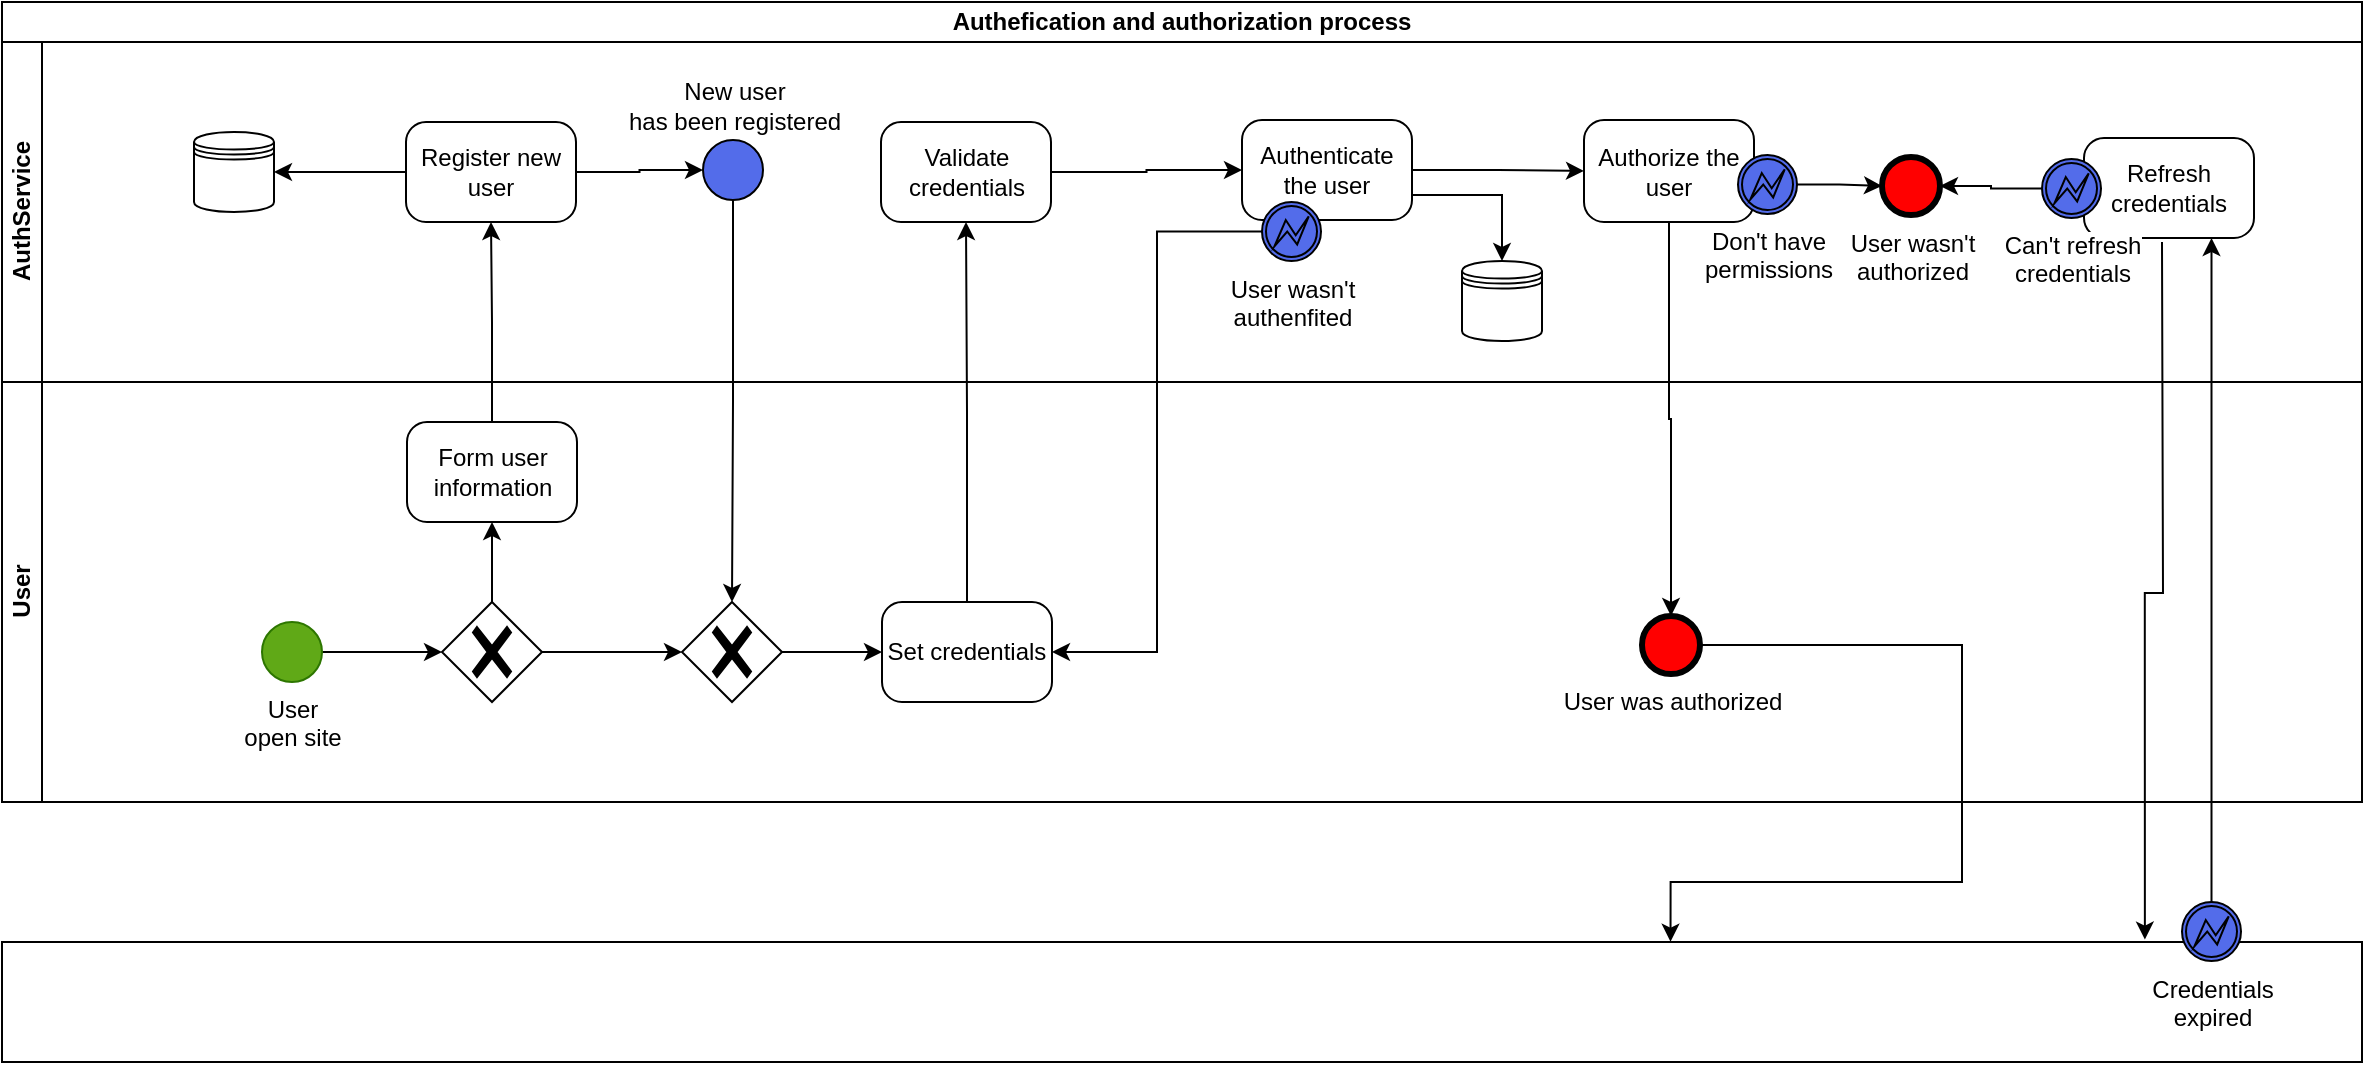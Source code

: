 <mxfile version="21.3.2" type="github">
  <diagram name="Page-1" id="TBonSNZiZIiBdV-WVj1p">
    <mxGraphModel dx="1400" dy="732" grid="1" gridSize="10" guides="1" tooltips="1" connect="1" arrows="1" fold="1" page="1" pageScale="1" pageWidth="850" pageHeight="1100" math="0" shadow="0">
      <root>
        <mxCell id="0" />
        <mxCell id="1" parent="0" />
        <mxCell id="3vJ2UcszjquGtxQblnKa-1" value="Authefication and authorization process" style="swimlane;html=1;childLayout=stackLayout;resizeParent=1;resizeParentMax=0;horizontal=1;startSize=20;horizontalStack=0;whiteSpace=wrap;" vertex="1" parent="1">
          <mxGeometry x="80" y="100" width="1180" height="400" as="geometry" />
        </mxCell>
        <mxCell id="3vJ2UcszjquGtxQblnKa-2" value="AuthService" style="swimlane;html=1;startSize=20;horizontal=0;" vertex="1" parent="3vJ2UcszjquGtxQblnKa-1">
          <mxGeometry y="20" width="1180" height="170" as="geometry" />
        </mxCell>
        <mxCell id="3vJ2UcszjquGtxQblnKa-47" style="edgeStyle=orthogonalEdgeStyle;rounded=0;orthogonalLoop=1;jettySize=auto;html=1;entryX=0;entryY=0.5;entryDx=0;entryDy=0;entryPerimeter=0;" edge="1" parent="3vJ2UcszjquGtxQblnKa-2" source="3vJ2UcszjquGtxQblnKa-16" target="3vJ2UcszjquGtxQblnKa-17">
          <mxGeometry relative="1" as="geometry" />
        </mxCell>
        <mxCell id="3vJ2UcszjquGtxQblnKa-66" style="edgeStyle=orthogonalEdgeStyle;rounded=0;orthogonalLoop=1;jettySize=auto;html=1;entryX=1;entryY=0.5;entryDx=0;entryDy=0;" edge="1" parent="3vJ2UcszjquGtxQblnKa-2" source="3vJ2UcszjquGtxQblnKa-16" target="3vJ2UcszjquGtxQblnKa-65">
          <mxGeometry relative="1" as="geometry" />
        </mxCell>
        <mxCell id="3vJ2UcszjquGtxQblnKa-16" value="Register new user" style="points=[[0.25,0,0],[0.5,0,0],[0.75,0,0],[1,0.25,0],[1,0.5,0],[1,0.75,0],[0.75,1,0],[0.5,1,0],[0.25,1,0],[0,0.75,0],[0,0.5,0],[0,0.25,0]];shape=mxgraph.bpmn.task;whiteSpace=wrap;rectStyle=rounded;size=10;html=1;container=1;expand=0;collapsible=0;taskMarker=abstract;" vertex="1" parent="3vJ2UcszjquGtxQblnKa-2">
          <mxGeometry x="202" y="40" width="85" height="50" as="geometry" />
        </mxCell>
        <mxCell id="3vJ2UcszjquGtxQblnKa-17" value="New user&lt;br&gt;has been registered" style="points=[[0.145,0.145,0],[0.5,0,0],[0.855,0.145,0],[1,0.5,0],[0.855,0.855,0],[0.5,1,0],[0.145,0.855,0],[0,0.5,0]];shape=mxgraph.bpmn.event;html=1;verticalLabelPosition=top;labelBackgroundColor=#ffffff;verticalAlign=bottom;align=center;perimeter=ellipsePerimeter;outlineConnect=0;aspect=fixed;outline=standard;symbol=general;fillColor=#536cea;labelPosition=center;" vertex="1" parent="3vJ2UcszjquGtxQblnKa-2">
          <mxGeometry x="350.5" y="49" width="30" height="30" as="geometry" />
        </mxCell>
        <mxCell id="3vJ2UcszjquGtxQblnKa-51" style="edgeStyle=orthogonalEdgeStyle;rounded=0;orthogonalLoop=1;jettySize=auto;html=1;" edge="1" parent="3vJ2UcszjquGtxQblnKa-2" source="3vJ2UcszjquGtxQblnKa-19" target="3vJ2UcszjquGtxQblnKa-29">
          <mxGeometry relative="1" as="geometry" />
        </mxCell>
        <mxCell id="3vJ2UcszjquGtxQblnKa-19" value="Validate credentials" style="points=[[0.25,0,0],[0.5,0,0],[0.75,0,0],[1,0.25,0],[1,0.5,0],[1,0.75,0],[0.75,1,0],[0.5,1,0],[0.25,1,0],[0,0.75,0],[0,0.5,0],[0,0.25,0]];shape=mxgraph.bpmn.task;whiteSpace=wrap;rectStyle=rounded;size=10;html=1;container=1;expand=0;collapsible=0;taskMarker=abstract;" vertex="1" parent="3vJ2UcszjquGtxQblnKa-2">
          <mxGeometry x="439.5" y="40" width="85" height="50" as="geometry" />
        </mxCell>
        <mxCell id="3vJ2UcszjquGtxQblnKa-53" style="edgeStyle=orthogonalEdgeStyle;rounded=0;orthogonalLoop=1;jettySize=auto;html=1;entryX=0;entryY=0.5;entryDx=0;entryDy=0;entryPerimeter=0;" edge="1" parent="3vJ2UcszjquGtxQblnKa-2" source="3vJ2UcszjquGtxQblnKa-29" target="3vJ2UcszjquGtxQblnKa-30">
          <mxGeometry relative="1" as="geometry" />
        </mxCell>
        <mxCell id="3vJ2UcszjquGtxQblnKa-69" style="edgeStyle=orthogonalEdgeStyle;rounded=0;orthogonalLoop=1;jettySize=auto;html=1;exitX=1;exitY=0.75;exitDx=0;exitDy=0;exitPerimeter=0;entryX=0.5;entryY=0;entryDx=0;entryDy=0;" edge="1" parent="3vJ2UcszjquGtxQblnKa-2" source="3vJ2UcszjquGtxQblnKa-29" target="3vJ2UcszjquGtxQblnKa-67">
          <mxGeometry relative="1" as="geometry" />
        </mxCell>
        <mxCell id="3vJ2UcszjquGtxQblnKa-29" value="Authenticate the user" style="points=[[0.25,0,0],[0.5,0,0],[0.75,0,0],[1,0.25,0],[1,0.5,0],[1,0.75,0],[0.75,1,0],[0.5,1,0],[0.25,1,0],[0,0.75,0],[0,0.5,0],[0,0.25,0]];shape=mxgraph.bpmn.task;whiteSpace=wrap;rectStyle=rounded;size=10;html=1;container=1;expand=0;collapsible=0;taskMarker=abstract;" vertex="1" parent="3vJ2UcszjquGtxQblnKa-2">
          <mxGeometry x="620" y="39" width="85" height="50" as="geometry" />
        </mxCell>
        <mxCell id="3vJ2UcszjquGtxQblnKa-30" value="Authorize the user" style="points=[[0.25,0,0],[0.5,0,0],[0.75,0,0],[1,0.25,0],[1,0.5,0],[1,0.75,0],[0.75,1,0],[0.5,1,0],[0.25,1,0],[0,0.75,0],[0,0.5,0],[0,0.25,0]];shape=mxgraph.bpmn.task;whiteSpace=wrap;rectStyle=rounded;size=10;html=1;container=1;expand=0;collapsible=0;taskMarker=abstract;" vertex="1" parent="3vJ2UcszjquGtxQblnKa-2">
          <mxGeometry x="791" y="39" width="85" height="51" as="geometry" />
        </mxCell>
        <mxCell id="3vJ2UcszjquGtxQblnKa-35" value="Refresh&lt;br&gt;credentials" style="points=[[0.25,0,0],[0.5,0,0],[0.75,0,0],[1,0.25,0],[1,0.5,0],[1,0.75,0],[0.75,1,0],[0.5,1,0],[0.25,1,0],[0,0.75,0],[0,0.5,0],[0,0.25,0]];shape=mxgraph.bpmn.task;whiteSpace=wrap;rectStyle=rounded;size=10;html=1;container=1;expand=0;collapsible=0;taskMarker=abstract;" vertex="1" parent="3vJ2UcszjquGtxQblnKa-2">
          <mxGeometry x="1041" y="48" width="85" height="50" as="geometry" />
        </mxCell>
        <mxCell id="3vJ2UcszjquGtxQblnKa-36" value="User wasn&#39;t&lt;br&gt;authorized" style="points=[[0.145,0.145,0],[0.5,0,0],[0.855,0.145,0],[1,0.5,0],[0.855,0.855,0],[0.5,1,0],[0.145,0.855,0],[0,0.5,0]];shape=mxgraph.bpmn.event;html=1;verticalLabelPosition=bottom;labelBackgroundColor=#ffffff;verticalAlign=top;align=center;perimeter=ellipsePerimeter;outlineConnect=0;aspect=fixed;outline=end;symbol=terminate2;fillColor=#FF0000;" vertex="1" parent="3vJ2UcszjquGtxQblnKa-2">
          <mxGeometry x="940" y="57.5" width="29" height="29" as="geometry" />
        </mxCell>
        <mxCell id="3vJ2UcszjquGtxQblnKa-37" value="User wasn&#39;t&lt;br&gt;authenfited" style="points=[[0.145,0.145,0],[0.5,0,0],[0.855,0.145,0],[1,0.5,0],[0.855,0.855,0],[0.5,1,0],[0.145,0.855,0],[0,0.5,0]];shape=mxgraph.bpmn.event;html=1;verticalLabelPosition=bottom;labelBackgroundColor=default;verticalAlign=top;align=center;perimeter=ellipsePerimeter;outlineConnect=0;aspect=fixed;outline=boundInt;symbol=error;fillColor=#536cea;" vertex="1" parent="3vJ2UcszjquGtxQblnKa-2">
          <mxGeometry x="630" y="80" width="29.5" height="29.5" as="geometry" />
        </mxCell>
        <mxCell id="3vJ2UcszjquGtxQblnKa-40" value="" style="edgeStyle=orthogonalEdgeStyle;rounded=0;orthogonalLoop=1;jettySize=auto;html=1;" edge="1" parent="3vJ2UcszjquGtxQblnKa-2" source="3vJ2UcszjquGtxQblnKa-38" target="3vJ2UcszjquGtxQblnKa-36">
          <mxGeometry relative="1" as="geometry" />
        </mxCell>
        <mxCell id="3vJ2UcszjquGtxQblnKa-38" value="Don&#39;t have&lt;br&gt;permissions" style="points=[[0.145,0.145,0],[0.5,0,0],[0.855,0.145,0],[1,0.5,0],[0.855,0.855,0],[0.5,1,0],[0.145,0.855,0],[0,0.5,0]];shape=mxgraph.bpmn.event;html=1;verticalLabelPosition=bottom;labelBackgroundColor=#ffffff;verticalAlign=top;align=center;perimeter=ellipsePerimeter;outlineConnect=0;aspect=fixed;outline=boundInt;symbol=error;fillColor=#536cea;" vertex="1" parent="3vJ2UcszjquGtxQblnKa-2">
          <mxGeometry x="868" y="56.5" width="29.5" height="29.5" as="geometry" />
        </mxCell>
        <mxCell id="3vJ2UcszjquGtxQblnKa-64" value="" style="edgeStyle=orthogonalEdgeStyle;rounded=0;orthogonalLoop=1;jettySize=auto;html=1;" edge="1" parent="3vJ2UcszjquGtxQblnKa-2" source="3vJ2UcszjquGtxQblnKa-61" target="3vJ2UcszjquGtxQblnKa-36">
          <mxGeometry relative="1" as="geometry" />
        </mxCell>
        <mxCell id="3vJ2UcszjquGtxQblnKa-61" value="Can&#39;t refresh&lt;br&gt;credentials" style="points=[[0.145,0.145,0],[0.5,0,0],[0.855,0.145,0],[1,0.5,0],[0.855,0.855,0],[0.5,1,0],[0.145,0.855,0],[0,0.5,0]];shape=mxgraph.bpmn.event;html=1;verticalLabelPosition=bottom;labelBackgroundColor=#ffffff;verticalAlign=top;align=center;perimeter=ellipsePerimeter;outlineConnect=0;aspect=fixed;outline=boundInt;symbol=error;fillColor=#536cea;" vertex="1" parent="3vJ2UcszjquGtxQblnKa-2">
          <mxGeometry x="1020" y="58.5" width="29.5" height="29.5" as="geometry" />
        </mxCell>
        <mxCell id="3vJ2UcszjquGtxQblnKa-65" value="" style="shape=datastore;html=1;labelPosition=center;verticalLabelPosition=bottom;align=center;verticalAlign=top;" vertex="1" parent="3vJ2UcszjquGtxQblnKa-2">
          <mxGeometry x="96" y="45" width="40" height="40" as="geometry" />
        </mxCell>
        <mxCell id="3vJ2UcszjquGtxQblnKa-67" value="" style="shape=datastore;html=1;labelPosition=center;verticalLabelPosition=bottom;align=center;verticalAlign=top;" vertex="1" parent="3vJ2UcszjquGtxQblnKa-2">
          <mxGeometry x="730" y="109.5" width="40" height="40" as="geometry" />
        </mxCell>
        <mxCell id="3vJ2UcszjquGtxQblnKa-3" value="User" style="swimlane;html=1;startSize=20;horizontal=0;" vertex="1" parent="3vJ2UcszjquGtxQblnKa-1">
          <mxGeometry y="190" width="1180" height="210" as="geometry" />
        </mxCell>
        <mxCell id="3vJ2UcszjquGtxQblnKa-43" value="" style="edgeStyle=orthogonalEdgeStyle;rounded=0;orthogonalLoop=1;jettySize=auto;html=1;" edge="1" parent="3vJ2UcszjquGtxQblnKa-3" source="3vJ2UcszjquGtxQblnKa-20" target="3vJ2UcszjquGtxQblnKa-21">
          <mxGeometry relative="1" as="geometry" />
        </mxCell>
        <mxCell id="3vJ2UcszjquGtxQblnKa-20" value="&lt;font color=&quot;#000000&quot;&gt;User &lt;br&gt;open site&lt;/font&gt;" style="points=[[0.145,0.145,0],[0.5,0,0],[0.855,0.145,0],[1,0.5,0],[0.855,0.855,0],[0.5,1,0],[0.145,0.855,0],[0,0.5,0]];shape=mxgraph.bpmn.event;html=1;verticalLabelPosition=bottom;labelBackgroundColor=#ffffff;verticalAlign=top;align=center;perimeter=ellipsePerimeter;outlineConnect=0;aspect=fixed;outline=standard;symbol=general;fillColor=#60a917;fontColor=#ffffff;strokeColor=#2D7600;" vertex="1" parent="3vJ2UcszjquGtxQblnKa-3">
          <mxGeometry x="130" y="120" width="30" height="30" as="geometry" />
        </mxCell>
        <mxCell id="3vJ2UcszjquGtxQblnKa-44" style="edgeStyle=orthogonalEdgeStyle;rounded=0;orthogonalLoop=1;jettySize=auto;html=1;entryX=0.5;entryY=1;entryDx=0;entryDy=0;entryPerimeter=0;" edge="1" parent="3vJ2UcszjquGtxQblnKa-3" source="3vJ2UcszjquGtxQblnKa-21" target="3vJ2UcszjquGtxQblnKa-23">
          <mxGeometry relative="1" as="geometry" />
        </mxCell>
        <mxCell id="3vJ2UcszjquGtxQblnKa-45" style="edgeStyle=orthogonalEdgeStyle;rounded=0;orthogonalLoop=1;jettySize=auto;html=1;entryX=0;entryY=0.5;entryDx=0;entryDy=0;entryPerimeter=0;" edge="1" parent="3vJ2UcszjquGtxQblnKa-3" source="3vJ2UcszjquGtxQblnKa-21" target="3vJ2UcszjquGtxQblnKa-24">
          <mxGeometry relative="1" as="geometry" />
        </mxCell>
        <mxCell id="3vJ2UcszjquGtxQblnKa-21" value="" style="points=[[0.25,0.25,0],[0.5,0,0],[0.75,0.25,0],[1,0.5,0],[0.75,0.75,0],[0.5,1,0],[0.25,0.75,0],[0,0.5,0]];shape=mxgraph.bpmn.gateway2;html=1;verticalLabelPosition=bottom;labelBackgroundColor=#ffffff;verticalAlign=top;align=center;perimeter=rhombusPerimeter;outlineConnect=0;outline=none;symbol=none;gwType=exclusive;" vertex="1" parent="3vJ2UcszjquGtxQblnKa-3">
          <mxGeometry x="220" y="110" width="50" height="50" as="geometry" />
        </mxCell>
        <mxCell id="3vJ2UcszjquGtxQblnKa-22" value="Set credentials" style="points=[[0.25,0,0],[0.5,0,0],[0.75,0,0],[1,0.25,0],[1,0.5,0],[1,0.75,0],[0.75,1,0],[0.5,1,0],[0.25,1,0],[0,0.75,0],[0,0.5,0],[0,0.25,0]];shape=mxgraph.bpmn.task;whiteSpace=wrap;rectStyle=rounded;size=10;html=1;container=1;expand=0;collapsible=0;taskMarker=abstract;" vertex="1" parent="3vJ2UcszjquGtxQblnKa-3">
          <mxGeometry x="440" y="110" width="85" height="50" as="geometry" />
        </mxCell>
        <mxCell id="3vJ2UcszjquGtxQblnKa-23" value="Form user information" style="points=[[0.25,0,0],[0.5,0,0],[0.75,0,0],[1,0.25,0],[1,0.5,0],[1,0.75,0],[0.75,1,0],[0.5,1,0],[0.25,1,0],[0,0.75,0],[0,0.5,0],[0,0.25,0]];shape=mxgraph.bpmn.task;whiteSpace=wrap;rectStyle=rounded;size=10;html=1;container=1;expand=0;collapsible=0;taskMarker=abstract;" vertex="1" parent="3vJ2UcszjquGtxQblnKa-3">
          <mxGeometry x="202.5" y="20" width="85" height="50" as="geometry" />
        </mxCell>
        <mxCell id="3vJ2UcszjquGtxQblnKa-49" style="edgeStyle=orthogonalEdgeStyle;rounded=0;orthogonalLoop=1;jettySize=auto;html=1;entryX=0;entryY=0.5;entryDx=0;entryDy=0;entryPerimeter=0;" edge="1" parent="3vJ2UcszjquGtxQblnKa-3" source="3vJ2UcszjquGtxQblnKa-24" target="3vJ2UcszjquGtxQblnKa-22">
          <mxGeometry relative="1" as="geometry" />
        </mxCell>
        <mxCell id="3vJ2UcszjquGtxQblnKa-24" value="" style="points=[[0.25,0.25,0],[0.5,0,0],[0.75,0.25,0],[1,0.5,0],[0.75,0.75,0],[0.5,1,0],[0.25,0.75,0],[0,0.5,0]];shape=mxgraph.bpmn.gateway2;html=1;verticalLabelPosition=bottom;labelBackgroundColor=#ffffff;verticalAlign=top;align=center;perimeter=rhombusPerimeter;outlineConnect=0;outline=none;symbol=none;gwType=exclusive;" vertex="1" parent="3vJ2UcszjquGtxQblnKa-3">
          <mxGeometry x="340" y="110" width="50" height="50" as="geometry" />
        </mxCell>
        <mxCell id="3vJ2UcszjquGtxQblnKa-34" value="User was authorized" style="points=[[0.145,0.145,0],[0.5,0,0],[0.855,0.145,0],[1,0.5,0],[0.855,0.855,0],[0.5,1,0],[0.145,0.855,0],[0,0.5,0]];shape=mxgraph.bpmn.event;html=1;verticalLabelPosition=bottom;labelBackgroundColor=#ffffff;verticalAlign=top;align=center;perimeter=ellipsePerimeter;outlineConnect=0;aspect=fixed;outline=end;symbol=terminate2;fillColor=#FF0000;labelPosition=center;textDirection=ltr;" vertex="1" parent="3vJ2UcszjquGtxQblnKa-3">
          <mxGeometry x="820" y="117" width="29" height="29" as="geometry" />
        </mxCell>
        <mxCell id="3vJ2UcszjquGtxQblnKa-41" style="edgeStyle=orthogonalEdgeStyle;rounded=0;orthogonalLoop=1;jettySize=auto;html=1;entryX=0.5;entryY=0;entryDx=0;entryDy=0;entryPerimeter=0;" edge="1" parent="3vJ2UcszjquGtxQblnKa-1" source="3vJ2UcszjquGtxQblnKa-30" target="3vJ2UcszjquGtxQblnKa-34">
          <mxGeometry relative="1" as="geometry" />
        </mxCell>
        <mxCell id="3vJ2UcszjquGtxQblnKa-46" style="edgeStyle=orthogonalEdgeStyle;rounded=0;orthogonalLoop=1;jettySize=auto;html=1;entryX=0.5;entryY=1;entryDx=0;entryDy=0;entryPerimeter=0;" edge="1" parent="3vJ2UcszjquGtxQblnKa-1" source="3vJ2UcszjquGtxQblnKa-23" target="3vJ2UcszjquGtxQblnKa-16">
          <mxGeometry relative="1" as="geometry" />
        </mxCell>
        <mxCell id="3vJ2UcszjquGtxQblnKa-48" style="edgeStyle=orthogonalEdgeStyle;rounded=0;orthogonalLoop=1;jettySize=auto;html=1;entryX=0.5;entryY=0;entryDx=0;entryDy=0;entryPerimeter=0;" edge="1" parent="3vJ2UcszjquGtxQblnKa-1" source="3vJ2UcszjquGtxQblnKa-17" target="3vJ2UcszjquGtxQblnKa-24">
          <mxGeometry relative="1" as="geometry" />
        </mxCell>
        <mxCell id="3vJ2UcszjquGtxQblnKa-50" style="edgeStyle=orthogonalEdgeStyle;rounded=0;orthogonalLoop=1;jettySize=auto;html=1;entryX=0.5;entryY=1;entryDx=0;entryDy=0;entryPerimeter=0;" edge="1" parent="3vJ2UcszjquGtxQblnKa-1" source="3vJ2UcszjquGtxQblnKa-22" target="3vJ2UcszjquGtxQblnKa-19">
          <mxGeometry relative="1" as="geometry" />
        </mxCell>
        <mxCell id="3vJ2UcszjquGtxQblnKa-52" style="edgeStyle=orthogonalEdgeStyle;rounded=0;orthogonalLoop=1;jettySize=auto;html=1;entryX=1;entryY=0.5;entryDx=0;entryDy=0;entryPerimeter=0;" edge="1" parent="3vJ2UcszjquGtxQblnKa-1" source="3vJ2UcszjquGtxQblnKa-37" target="3vJ2UcszjquGtxQblnKa-22">
          <mxGeometry relative="1" as="geometry" />
        </mxCell>
        <mxCell id="3vJ2UcszjquGtxQblnKa-42" style="edgeStyle=orthogonalEdgeStyle;rounded=0;orthogonalLoop=1;jettySize=auto;html=1;entryX=0.707;entryY=0.057;entryDx=0;entryDy=0;entryPerimeter=0;exitX=1;exitY=0.5;exitDx=0;exitDy=0;exitPerimeter=0;" edge="1" parent="1" source="3vJ2UcszjquGtxQblnKa-34">
          <mxGeometry relative="1" as="geometry">
            <mxPoint x="1020" y="410" as="sourcePoint" />
            <mxPoint x="914.26" y="569.85" as="targetPoint" />
            <Array as="points">
              <mxPoint x="1060" y="421" />
              <mxPoint x="1060" y="540" />
              <mxPoint x="914" y="540" />
            </Array>
          </mxGeometry>
        </mxCell>
        <mxCell id="3vJ2UcszjquGtxQblnKa-56" value="" style="rounded=0;whiteSpace=wrap;html=1;" vertex="1" parent="1">
          <mxGeometry x="80" y="570" width="1180" height="60" as="geometry" />
        </mxCell>
        <mxCell id="3vJ2UcszjquGtxQblnKa-59" style="edgeStyle=orthogonalEdgeStyle;rounded=0;orthogonalLoop=1;jettySize=auto;html=1;entryX=0.75;entryY=1;entryDx=0;entryDy=0;entryPerimeter=0;" edge="1" parent="1" source="3vJ2UcszjquGtxQblnKa-55" target="3vJ2UcszjquGtxQblnKa-35">
          <mxGeometry relative="1" as="geometry" />
        </mxCell>
        <mxCell id="3vJ2UcszjquGtxQblnKa-55" value="Credentials&lt;br&gt;expired" style="points=[[0.145,0.145,0],[0.5,0,0],[0.855,0.145,0],[1,0.5,0],[0.855,0.855,0],[0.5,1,0],[0.145,0.855,0],[0,0.5,0]];shape=mxgraph.bpmn.event;html=1;verticalLabelPosition=bottom;labelBackgroundColor=default;verticalAlign=top;align=center;perimeter=ellipsePerimeter;outlineConnect=0;aspect=fixed;outline=boundInt;symbol=error;fillColor=#536cea;" vertex="1" parent="1">
          <mxGeometry x="1170" y="550" width="29.5" height="29.5" as="geometry" />
        </mxCell>
        <mxCell id="3vJ2UcszjquGtxQblnKa-60" style="edgeStyle=orthogonalEdgeStyle;rounded=0;orthogonalLoop=1;jettySize=auto;html=1;entryX=0.908;entryY=-0.02;entryDx=0;entryDy=0;entryPerimeter=0;" edge="1" parent="1" target="3vJ2UcszjquGtxQblnKa-56">
          <mxGeometry relative="1" as="geometry">
            <mxPoint x="1160" y="220" as="sourcePoint" />
          </mxGeometry>
        </mxCell>
      </root>
    </mxGraphModel>
  </diagram>
</mxfile>
